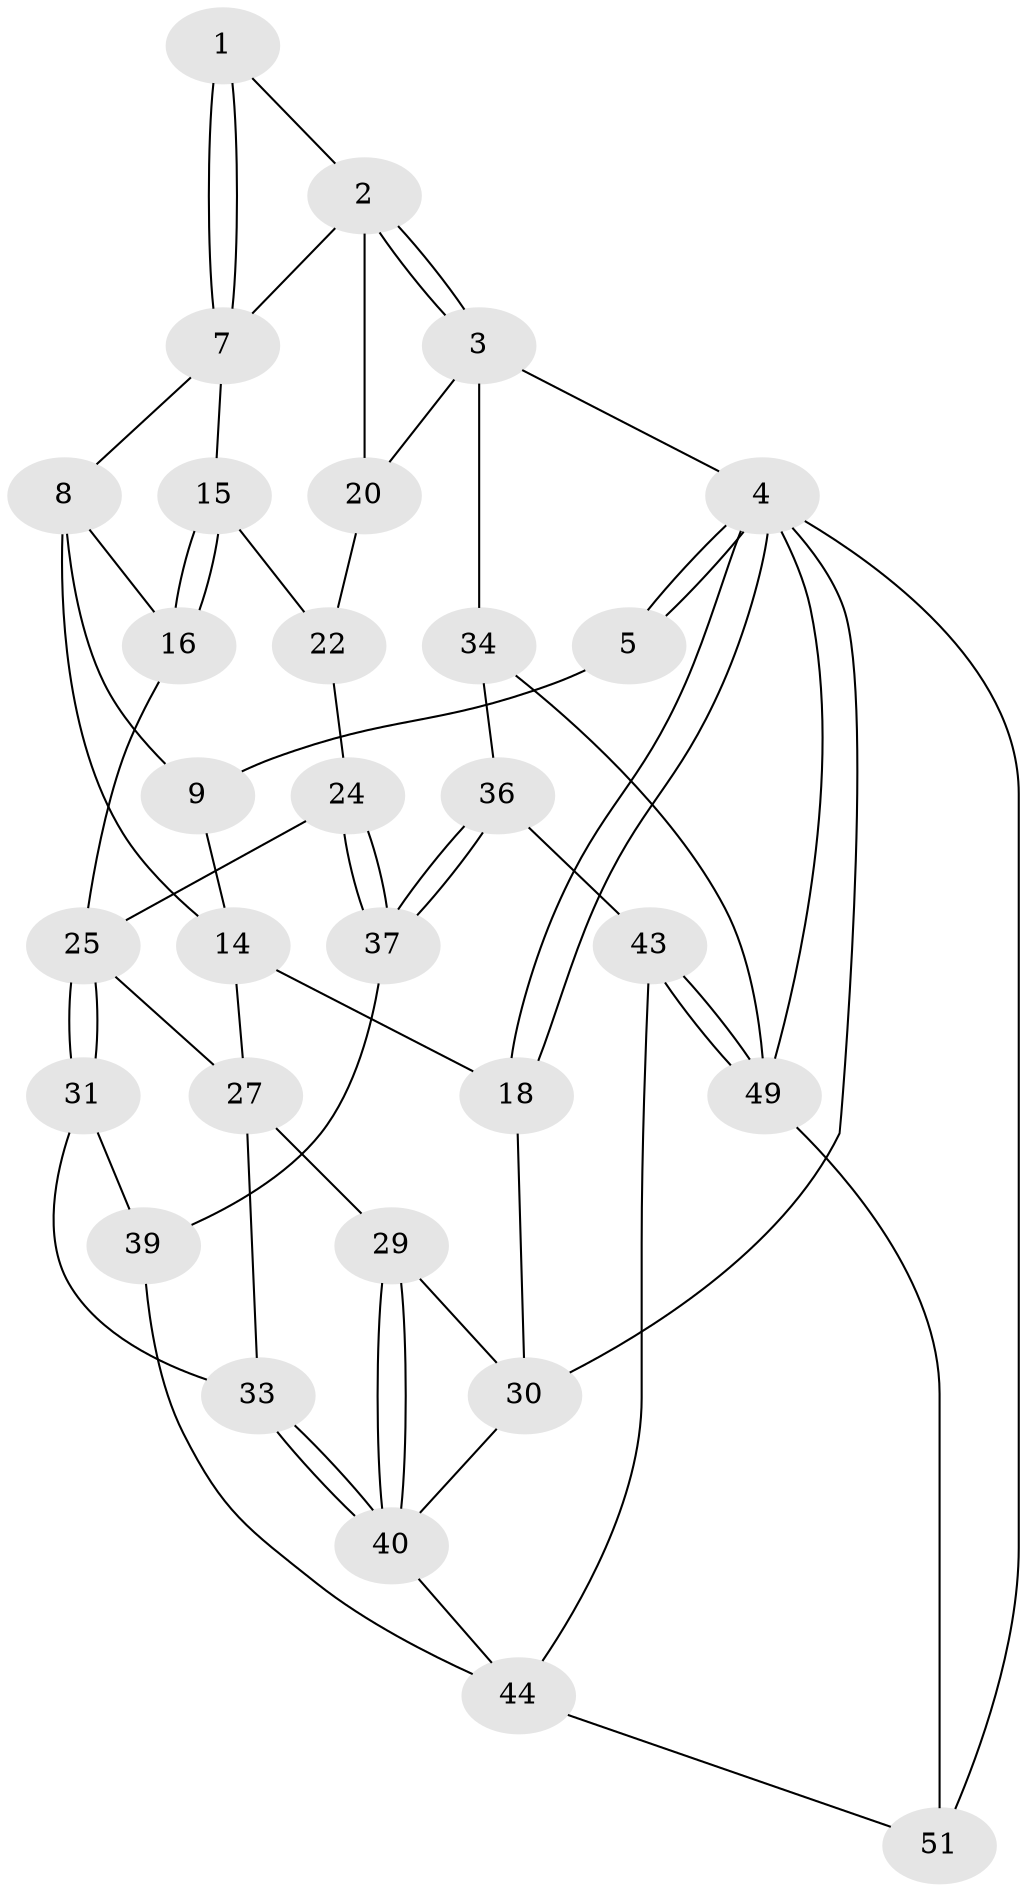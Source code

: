// Generated by graph-tools (version 1.1) at 2025/52/02/27/25 19:52:38]
// undirected, 30 vertices, 62 edges
graph export_dot {
graph [start="1"]
  node [color=gray90,style=filled];
  1 [pos="+0.474986350290458+0"];
  2 [pos="+1+0",super="+11"];
  3 [pos="+1+0",super="+19"];
  4 [pos="+0+0",super="+47"];
  5 [pos="+0.0326485940012176+0",super="+6"];
  7 [pos="+0.5138574964926284+0.053050456873213345",super="+12"];
  8 [pos="+0.30929546076415976+0.09889905161327861",super="+13"];
  9 [pos="+0.29526768825850985+0.08496894005672055",super="+10"];
  14 [pos="+0.08710441109111557+0.3288188434773034",super="+17"];
  15 [pos="+0.5327415334672455+0.23014968380957965"];
  16 [pos="+0.4993709905605791+0.2704586465694897"];
  18 [pos="+0+0.38058916837685564"];
  20 [pos="+1+0.4179243749620213",super="+21"];
  22 [pos="+0.719817985682772+0.22990586838097674",super="+23"];
  24 [pos="+0.6710218907556104+0.5321774714950508"];
  25 [pos="+0.524217637491554+0.4827678711300313",super="+26"];
  27 [pos="+0.42342910070813367+0.418988655398766",super="+28"];
  29 [pos="+0.013109596697384039+0.5560544013680278"];
  30 [pos="+0+0.5080424159735343",super="+48"];
  31 [pos="+0.48046084292627084+0.6710836086678497",super="+32"];
  33 [pos="+0.30992976154137847+0.6896339069206269"];
  34 [pos="+1+0.6705903410742705",super="+35"];
  36 [pos="+0.8404166994086116+0.7451047490590441",super="+41"];
  37 [pos="+0.6834332771631753+0.5638879968344939",super="+38"];
  39 [pos="+0.5483850743584356+0.7449234004773859",super="+42"];
  40 [pos="+0.2133420415515191+0.7969562820620734",super="+46"];
  43 [pos="+0.6537874635310359+0.8804578093655089"];
  44 [pos="+0.43244256205708964+0.9606994812220732",super="+45"];
  49 [pos="+0.8335393969143031+1",super="+50"];
  51 [pos="+0.3845211274471623+1"];
  1 -- 2;
  1 -- 7;
  1 -- 7;
  2 -- 3;
  2 -- 3;
  2 -- 7;
  2 -- 20;
  3 -- 4;
  3 -- 34 [weight=2];
  3 -- 20;
  4 -- 5;
  4 -- 5;
  4 -- 18;
  4 -- 18;
  4 -- 49;
  4 -- 51;
  4 -- 30;
  5 -- 9 [weight=2];
  7 -- 8;
  7 -- 15;
  8 -- 9;
  8 -- 16;
  8 -- 14;
  9 -- 14;
  14 -- 18;
  14 -- 27;
  15 -- 16;
  15 -- 16;
  15 -- 22;
  16 -- 25;
  18 -- 30;
  20 -- 22 [weight=2];
  22 -- 24;
  24 -- 25;
  24 -- 37;
  24 -- 37;
  25 -- 31;
  25 -- 31;
  25 -- 27;
  27 -- 33;
  27 -- 29;
  29 -- 30;
  29 -- 40;
  29 -- 40;
  30 -- 40;
  31 -- 39 [weight=2];
  31 -- 33;
  33 -- 40;
  33 -- 40;
  34 -- 49 [weight=2];
  34 -- 36;
  36 -- 37 [weight=2];
  36 -- 37;
  36 -- 43;
  37 -- 39;
  39 -- 44;
  40 -- 44;
  43 -- 44;
  43 -- 49;
  43 -- 49;
  44 -- 51;
  49 -- 51;
}
